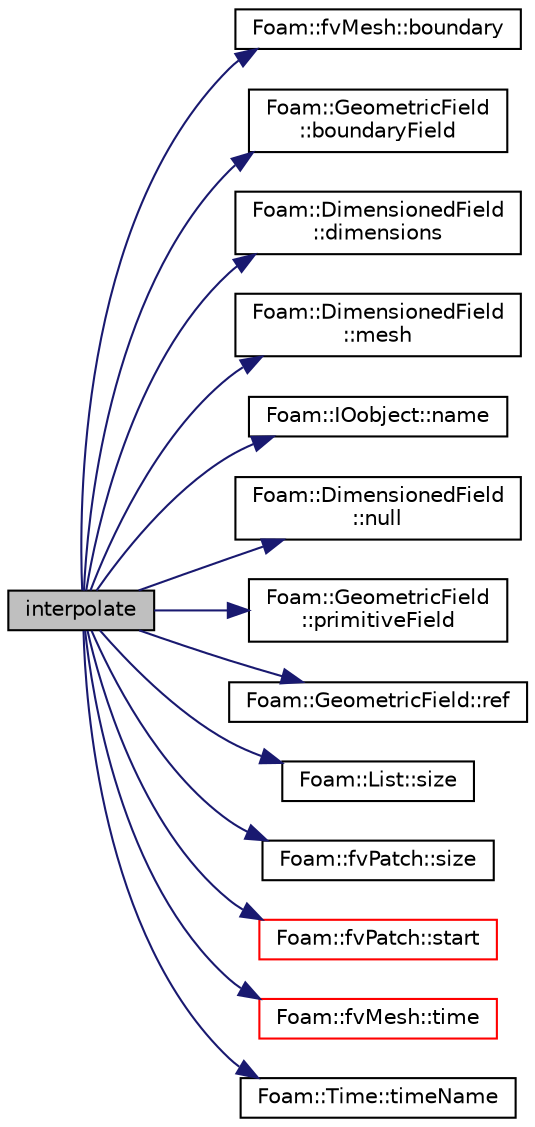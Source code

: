 digraph "interpolate"
{
  bgcolor="transparent";
  edge [fontname="Helvetica",fontsize="10",labelfontname="Helvetica",labelfontsize="10"];
  node [fontname="Helvetica",fontsize="10",shape=record];
  rankdir="LR";
  Node2240 [label="interpolate",height=0.2,width=0.4,color="black", fillcolor="grey75", style="filled", fontcolor="black"];
  Node2240 -> Node2241 [color="midnightblue",fontsize="10",style="solid",fontname="Helvetica"];
  Node2241 [label="Foam::fvMesh::boundary",height=0.2,width=0.4,color="black",URL="$a23593.html#a1fc8b179063cf5d6805da64ff1975126",tooltip="Return reference to boundary mesh. "];
  Node2240 -> Node2242 [color="midnightblue",fontsize="10",style="solid",fontname="Helvetica"];
  Node2242 [label="Foam::GeometricField\l::boundaryField",height=0.2,width=0.4,color="black",URL="$a23249.html#a9ff7de36fba06b4f4f77a75142ad72b6",tooltip="Return const-reference to the boundary field. "];
  Node2240 -> Node2243 [color="midnightblue",fontsize="10",style="solid",fontname="Helvetica"];
  Node2243 [label="Foam::DimensionedField\l::dimensions",height=0.2,width=0.4,color="black",URL="$a27497.html#a512673c2674ca2d38885f1bb5f6994fb",tooltip="Return dimensions. "];
  Node2240 -> Node2244 [color="midnightblue",fontsize="10",style="solid",fontname="Helvetica"];
  Node2244 [label="Foam::DimensionedField\l::mesh",height=0.2,width=0.4,color="black",URL="$a27497.html#a8f1110830348a1448a14ab5e3cf47e3b",tooltip="Return mesh. "];
  Node2240 -> Node2245 [color="midnightblue",fontsize="10",style="solid",fontname="Helvetica"];
  Node2245 [label="Foam::IOobject::name",height=0.2,width=0.4,color="black",URL="$a27249.html#acc80e00a8ac919288fb55bd14cc88bf6",tooltip="Return name. "];
  Node2240 -> Node2246 [color="midnightblue",fontsize="10",style="solid",fontname="Helvetica"];
  Node2246 [label="Foam::DimensionedField\l::null",height=0.2,width=0.4,color="black",URL="$a27497.html#a52b4d630a72421e0ca175e772fe1ef5a",tooltip="Return a null DimensionedField. "];
  Node2240 -> Node2247 [color="midnightblue",fontsize="10",style="solid",fontname="Helvetica"];
  Node2247 [label="Foam::GeometricField\l::primitiveField",height=0.2,width=0.4,color="black",URL="$a23249.html#a3d8b34acd265b26c7d4984d1618f9ee2",tooltip="Return a const-reference to the internal field. "];
  Node2240 -> Node2248 [color="midnightblue",fontsize="10",style="solid",fontname="Helvetica"];
  Node2248 [label="Foam::GeometricField::ref",height=0.2,width=0.4,color="black",URL="$a23249.html#a08b047935717956ddaa7d514f9b65d4e",tooltip="Return a reference to the dimensioned internal field. "];
  Node2240 -> Node2249 [color="midnightblue",fontsize="10",style="solid",fontname="Helvetica"];
  Node2249 [label="Foam::List::size",height=0.2,width=0.4,color="black",URL="$a26833.html#a8a5f6fa29bd4b500caf186f60245b384",tooltip="Override size to be inconsistent with allocated storage. "];
  Node2240 -> Node2250 [color="midnightblue",fontsize="10",style="solid",fontname="Helvetica"];
  Node2250 [label="Foam::fvPatch::size",height=0.2,width=0.4,color="black",URL="$a23693.html#a03bc1200aac252c4d3e18657d700b71c",tooltip="Return size. "];
  Node2240 -> Node2251 [color="midnightblue",fontsize="10",style="solid",fontname="Helvetica"];
  Node2251 [label="Foam::fvPatch::start",height=0.2,width=0.4,color="red",URL="$a23693.html#a6bfd3e3abb11e98bdb4b98671cec1234",tooltip="Return start label of this patch in the polyMesh face list. "];
  Node2240 -> Node2261 [color="midnightblue",fontsize="10",style="solid",fontname="Helvetica"];
  Node2261 [label="Foam::fvMesh::time",height=0.2,width=0.4,color="red",URL="$a23593.html#a0d94096809fe3376b29a2a29ca11bb18",tooltip="Return the top-level database. "];
  Node2240 -> Node2263 [color="midnightblue",fontsize="10",style="solid",fontname="Helvetica"];
  Node2263 [label="Foam::Time::timeName",height=0.2,width=0.4,color="black",URL="$a27457.html#a5ae6a110de1b22323e19a46943c7f0c1",tooltip="Return time name of given scalar time. "];
}
